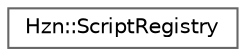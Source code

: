 digraph "Graphical Class Hierarchy"
{
 // LATEX_PDF_SIZE
  bgcolor="transparent";
  edge [fontname=Helvetica,fontsize=10,labelfontname=Helvetica,labelfontsize=10];
  node [fontname=Helvetica,fontsize=10,shape=box,height=0.2,width=0.4];
  rankdir="LR";
  Node0 [label="Hzn::ScriptRegistry",height=0.2,width=0.4,color="grey40", fillcolor="white", style="filled",URL="$class_hzn_1_1_script_registry.html",tooltip=" "];
}
